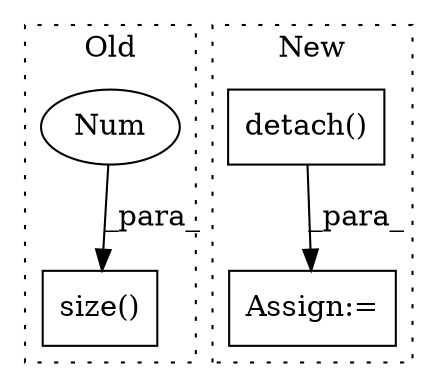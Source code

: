digraph G {
subgraph cluster0 {
1 [label="size()" a="75" s="491,501" l="9,1" shape="box"];
3 [label="Num" a="76" s="500" l="1" shape="ellipse"];
label = "Old";
style="dotted";
}
subgraph cluster1 {
2 [label="detach()" a="75" s="1754" l="29" shape="box"];
4 [label="Assign:=" a="68" s="1988" l="3" shape="box"];
label = "New";
style="dotted";
}
2 -> 4 [label="_para_"];
3 -> 1 [label="_para_"];
}